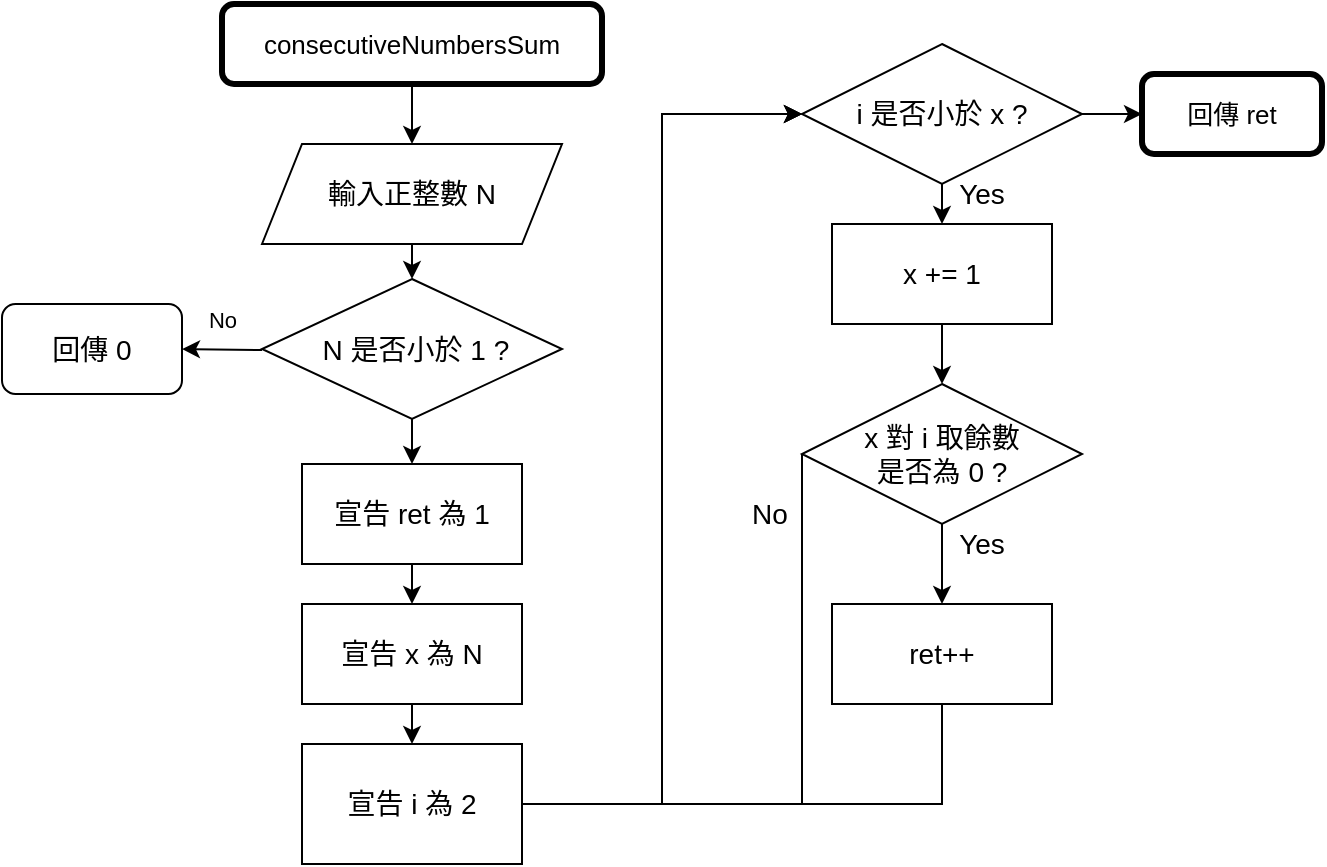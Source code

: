 <mxfile version="13.11.0" type="github">
  <diagram id="C5RBs43oDa-KdzZeNtuy" name="Page-1">
    <mxGraphModel dx="1382" dy="764" grid="1" gridSize="10" guides="1" tooltips="1" connect="1" arrows="1" fold="1" page="1" pageScale="1" pageWidth="827" pageHeight="1169" math="0" shadow="0">
      <root>
        <mxCell id="WIyWlLk6GJQsqaUBKTNV-0" />
        <mxCell id="WIyWlLk6GJQsqaUBKTNV-1" parent="WIyWlLk6GJQsqaUBKTNV-0" />
        <mxCell id="voJJ7wPjwEzhaU345MMS-1" style="edgeStyle=orthogonalEdgeStyle;rounded=0;orthogonalLoop=1;jettySize=auto;html=1;exitX=0.5;exitY=1;exitDx=0;exitDy=0;entryX=0.5;entryY=0;entryDx=0;entryDy=0;fontSize=14;" edge="1" parent="WIyWlLk6GJQsqaUBKTNV-1" source="WIyWlLk6GJQsqaUBKTNV-3" target="voJJ7wPjwEzhaU345MMS-0">
          <mxGeometry relative="1" as="geometry" />
        </mxCell>
        <mxCell id="WIyWlLk6GJQsqaUBKTNV-3" value="consecutiveNumbersSum" style="rounded=1;whiteSpace=wrap;html=1;fontSize=13;glass=0;strokeWidth=3;shadow=0;" parent="WIyWlLk6GJQsqaUBKTNV-1" vertex="1">
          <mxGeometry x="160" y="80" width="190" height="40" as="geometry" />
        </mxCell>
        <mxCell id="voJJ7wPjwEzhaU345MMS-3" style="edgeStyle=orthogonalEdgeStyle;rounded=0;orthogonalLoop=1;jettySize=auto;html=1;exitX=0.5;exitY=1;exitDx=0;exitDy=0;entryX=0.5;entryY=0;entryDx=0;entryDy=0;fontSize=14;" edge="1" parent="WIyWlLk6GJQsqaUBKTNV-1" source="voJJ7wPjwEzhaU345MMS-0" target="voJJ7wPjwEzhaU345MMS-2">
          <mxGeometry relative="1" as="geometry" />
        </mxCell>
        <mxCell id="voJJ7wPjwEzhaU345MMS-0" value="輸入正整數 N" style="shape=parallelogram;perimeter=parallelogramPerimeter;whiteSpace=wrap;html=1;fixedSize=1;strokeWidth=1;fontSize=14;" vertex="1" parent="WIyWlLk6GJQsqaUBKTNV-1">
          <mxGeometry x="180" y="150" width="150" height="50" as="geometry" />
        </mxCell>
        <mxCell id="voJJ7wPjwEzhaU345MMS-12" style="edgeStyle=orthogonalEdgeStyle;rounded=0;orthogonalLoop=1;jettySize=auto;html=1;exitX=0.5;exitY=1;exitDx=0;exitDy=0;entryX=0.5;entryY=0;entryDx=0;entryDy=0;fontSize=14;" edge="1" parent="WIyWlLk6GJQsqaUBKTNV-1" source="voJJ7wPjwEzhaU345MMS-2" target="voJJ7wPjwEzhaU345MMS-9">
          <mxGeometry relative="1" as="geometry" />
        </mxCell>
        <mxCell id="voJJ7wPjwEzhaU345MMS-2" value="&amp;nbsp;N 是否小於 1 ?" style="rhombus;whiteSpace=wrap;html=1;strokeWidth=1;fontSize=14;" vertex="1" parent="WIyWlLk6GJQsqaUBKTNV-1">
          <mxGeometry x="180" y="217.5" width="150" height="70" as="geometry" />
        </mxCell>
        <mxCell id="voJJ7wPjwEzhaU345MMS-7" value="" style="endArrow=classic;html=1;fontSize=14;entryX=1;entryY=0.5;entryDx=0;entryDy=0;" edge="1" parent="WIyWlLk6GJQsqaUBKTNV-1" target="voJJ7wPjwEzhaU345MMS-10">
          <mxGeometry relative="1" as="geometry">
            <mxPoint x="180" y="253" as="sourcePoint" />
            <mxPoint x="370" y="265" as="targetPoint" />
          </mxGeometry>
        </mxCell>
        <mxCell id="voJJ7wPjwEzhaU345MMS-8" value="No" style="edgeLabel;resizable=0;html=1;align=center;verticalAlign=middle;" connectable="0" vertex="1" parent="voJJ7wPjwEzhaU345MMS-7">
          <mxGeometry relative="1" as="geometry">
            <mxPoint y="-15" as="offset" />
          </mxGeometry>
        </mxCell>
        <mxCell id="voJJ7wPjwEzhaU345MMS-13" style="edgeStyle=orthogonalEdgeStyle;rounded=0;orthogonalLoop=1;jettySize=auto;html=1;exitX=0.5;exitY=1;exitDx=0;exitDy=0;entryX=0.5;entryY=0;entryDx=0;entryDy=0;fontSize=14;" edge="1" parent="WIyWlLk6GJQsqaUBKTNV-1" source="voJJ7wPjwEzhaU345MMS-9" target="voJJ7wPjwEzhaU345MMS-11">
          <mxGeometry relative="1" as="geometry" />
        </mxCell>
        <mxCell id="voJJ7wPjwEzhaU345MMS-9" value="宣告 ret 為 1" style="rounded=0;whiteSpace=wrap;html=1;strokeWidth=1;fontSize=14;" vertex="1" parent="WIyWlLk6GJQsqaUBKTNV-1">
          <mxGeometry x="200" y="310" width="110" height="50" as="geometry" />
        </mxCell>
        <mxCell id="voJJ7wPjwEzhaU345MMS-10" value="&lt;span&gt;回傳 0&lt;/span&gt;" style="rounded=1;whiteSpace=wrap;html=1;strokeWidth=1;fontSize=14;" vertex="1" parent="WIyWlLk6GJQsqaUBKTNV-1">
          <mxGeometry x="50" y="230" width="90" height="45" as="geometry" />
        </mxCell>
        <mxCell id="voJJ7wPjwEzhaU345MMS-17" style="edgeStyle=orthogonalEdgeStyle;rounded=0;orthogonalLoop=1;jettySize=auto;html=1;exitX=0.5;exitY=1;exitDx=0;exitDy=0;entryX=0.5;entryY=0;entryDx=0;entryDy=0;fontSize=14;" edge="1" parent="WIyWlLk6GJQsqaUBKTNV-1" source="voJJ7wPjwEzhaU345MMS-11" target="voJJ7wPjwEzhaU345MMS-16">
          <mxGeometry relative="1" as="geometry" />
        </mxCell>
        <mxCell id="voJJ7wPjwEzhaU345MMS-11" value="宣告 x 為 N" style="rounded=0;whiteSpace=wrap;html=1;strokeWidth=1;fontSize=14;" vertex="1" parent="WIyWlLk6GJQsqaUBKTNV-1">
          <mxGeometry x="200" y="380" width="110" height="50" as="geometry" />
        </mxCell>
        <mxCell id="voJJ7wPjwEzhaU345MMS-31" style="edgeStyle=orthogonalEdgeStyle;rounded=0;orthogonalLoop=1;jettySize=auto;html=1;exitX=0.5;exitY=1;exitDx=0;exitDy=0;entryX=0.5;entryY=0;entryDx=0;entryDy=0;fontSize=14;" edge="1" parent="WIyWlLk6GJQsqaUBKTNV-1" source="voJJ7wPjwEzhaU345MMS-15" target="voJJ7wPjwEzhaU345MMS-19">
          <mxGeometry relative="1" as="geometry" />
        </mxCell>
        <mxCell id="voJJ7wPjwEzhaU345MMS-34" style="edgeStyle=orthogonalEdgeStyle;rounded=0;orthogonalLoop=1;jettySize=auto;html=1;exitX=1;exitY=0.5;exitDx=0;exitDy=0;entryX=0;entryY=0.5;entryDx=0;entryDy=0;fontSize=14;" edge="1" parent="WIyWlLk6GJQsqaUBKTNV-1" source="voJJ7wPjwEzhaU345MMS-15" target="voJJ7wPjwEzhaU345MMS-33">
          <mxGeometry relative="1" as="geometry" />
        </mxCell>
        <mxCell id="voJJ7wPjwEzhaU345MMS-15" value="i 是否小於 x ?" style="rhombus;whiteSpace=wrap;html=1;strokeWidth=1;fontSize=14;" vertex="1" parent="WIyWlLk6GJQsqaUBKTNV-1">
          <mxGeometry x="450" y="100" width="140" height="70" as="geometry" />
        </mxCell>
        <mxCell id="voJJ7wPjwEzhaU345MMS-18" style="edgeStyle=orthogonalEdgeStyle;rounded=0;orthogonalLoop=1;jettySize=auto;html=1;exitX=1;exitY=0.5;exitDx=0;exitDy=0;entryX=0;entryY=0.5;entryDx=0;entryDy=0;fontSize=14;" edge="1" parent="WIyWlLk6GJQsqaUBKTNV-1" source="voJJ7wPjwEzhaU345MMS-16" target="voJJ7wPjwEzhaU345MMS-15">
          <mxGeometry relative="1" as="geometry" />
        </mxCell>
        <mxCell id="voJJ7wPjwEzhaU345MMS-16" value="&lt;span&gt;宣告 i 為 2&lt;/span&gt;" style="rounded=0;whiteSpace=wrap;html=1;strokeWidth=1;fontSize=14;" vertex="1" parent="WIyWlLk6GJQsqaUBKTNV-1">
          <mxGeometry x="200" y="450" width="110" height="60" as="geometry" />
        </mxCell>
        <mxCell id="voJJ7wPjwEzhaU345MMS-30" style="edgeStyle=orthogonalEdgeStyle;rounded=0;orthogonalLoop=1;jettySize=auto;html=1;exitX=0.5;exitY=1;exitDx=0;exitDy=0;entryX=0.5;entryY=0;entryDx=0;entryDy=0;fontSize=14;" edge="1" parent="WIyWlLk6GJQsqaUBKTNV-1" source="voJJ7wPjwEzhaU345MMS-19" target="voJJ7wPjwEzhaU345MMS-21">
          <mxGeometry relative="1" as="geometry" />
        </mxCell>
        <mxCell id="voJJ7wPjwEzhaU345MMS-19" value="x += 1" style="rounded=0;whiteSpace=wrap;html=1;strokeWidth=1;fontSize=14;" vertex="1" parent="WIyWlLk6GJQsqaUBKTNV-1">
          <mxGeometry x="465" y="190" width="110" height="50" as="geometry" />
        </mxCell>
        <mxCell id="voJJ7wPjwEzhaU345MMS-24" style="edgeStyle=orthogonalEdgeStyle;rounded=0;orthogonalLoop=1;jettySize=auto;html=1;exitX=0;exitY=0.5;exitDx=0;exitDy=0;fontSize=14;entryX=0;entryY=0.5;entryDx=0;entryDy=0;" edge="1" parent="WIyWlLk6GJQsqaUBKTNV-1" source="voJJ7wPjwEzhaU345MMS-21" target="voJJ7wPjwEzhaU345MMS-15">
          <mxGeometry relative="1" as="geometry">
            <mxPoint x="380" y="480" as="targetPoint" />
            <Array as="points">
              <mxPoint x="450" y="480" />
              <mxPoint x="380" y="480" />
              <mxPoint x="380" y="135" />
            </Array>
          </mxGeometry>
        </mxCell>
        <mxCell id="voJJ7wPjwEzhaU345MMS-26" style="edgeStyle=orthogonalEdgeStyle;rounded=0;orthogonalLoop=1;jettySize=auto;html=1;exitX=0.5;exitY=1;exitDx=0;exitDy=0;entryX=0.5;entryY=0;entryDx=0;entryDy=0;fontSize=14;" edge="1" parent="WIyWlLk6GJQsqaUBKTNV-1" source="voJJ7wPjwEzhaU345MMS-21" target="voJJ7wPjwEzhaU345MMS-22">
          <mxGeometry relative="1" as="geometry" />
        </mxCell>
        <mxCell id="voJJ7wPjwEzhaU345MMS-21" value="x 對 i 取餘數&lt;br&gt;是否為 0 ?" style="rhombus;whiteSpace=wrap;html=1;strokeWidth=1;fontSize=14;" vertex="1" parent="WIyWlLk6GJQsqaUBKTNV-1">
          <mxGeometry x="450" y="270" width="140" height="70" as="geometry" />
        </mxCell>
        <mxCell id="voJJ7wPjwEzhaU345MMS-27" style="edgeStyle=orthogonalEdgeStyle;rounded=0;orthogonalLoop=1;jettySize=auto;html=1;exitX=0.5;exitY=1;exitDx=0;exitDy=0;entryX=0;entryY=0.5;entryDx=0;entryDy=0;fontSize=14;" edge="1" parent="WIyWlLk6GJQsqaUBKTNV-1" source="voJJ7wPjwEzhaU345MMS-22" target="voJJ7wPjwEzhaU345MMS-15">
          <mxGeometry relative="1" as="geometry">
            <Array as="points">
              <mxPoint x="520" y="480" />
              <mxPoint x="380" y="480" />
              <mxPoint x="380" y="135" />
            </Array>
          </mxGeometry>
        </mxCell>
        <mxCell id="voJJ7wPjwEzhaU345MMS-22" value="ret++" style="rounded=0;whiteSpace=wrap;html=1;strokeWidth=1;fontSize=14;" vertex="1" parent="WIyWlLk6GJQsqaUBKTNV-1">
          <mxGeometry x="465" y="380" width="110" height="50" as="geometry" />
        </mxCell>
        <mxCell id="voJJ7wPjwEzhaU345MMS-28" value="Yes" style="text;html=1;strokeColor=none;fillColor=none;align=center;verticalAlign=middle;whiteSpace=wrap;rounded=0;fontSize=14;" vertex="1" parent="WIyWlLk6GJQsqaUBKTNV-1">
          <mxGeometry x="520" y="340" width="40" height="20" as="geometry" />
        </mxCell>
        <mxCell id="voJJ7wPjwEzhaU345MMS-29" value="No" style="text;html=1;strokeColor=none;fillColor=none;align=center;verticalAlign=middle;whiteSpace=wrap;rounded=0;fontSize=14;" vertex="1" parent="WIyWlLk6GJQsqaUBKTNV-1">
          <mxGeometry x="414" y="325" width="40" height="20" as="geometry" />
        </mxCell>
        <mxCell id="voJJ7wPjwEzhaU345MMS-32" value="Yes" style="text;html=1;strokeColor=none;fillColor=none;align=center;verticalAlign=middle;whiteSpace=wrap;rounded=0;fontSize=14;" vertex="1" parent="WIyWlLk6GJQsqaUBKTNV-1">
          <mxGeometry x="520" y="165" width="40" height="20" as="geometry" />
        </mxCell>
        <mxCell id="voJJ7wPjwEzhaU345MMS-33" value="回傳 ret" style="rounded=1;whiteSpace=wrap;html=1;fontSize=13;glass=0;strokeWidth=3;shadow=0;" vertex="1" parent="WIyWlLk6GJQsqaUBKTNV-1">
          <mxGeometry x="620" y="115" width="90" height="40" as="geometry" />
        </mxCell>
      </root>
    </mxGraphModel>
  </diagram>
</mxfile>
